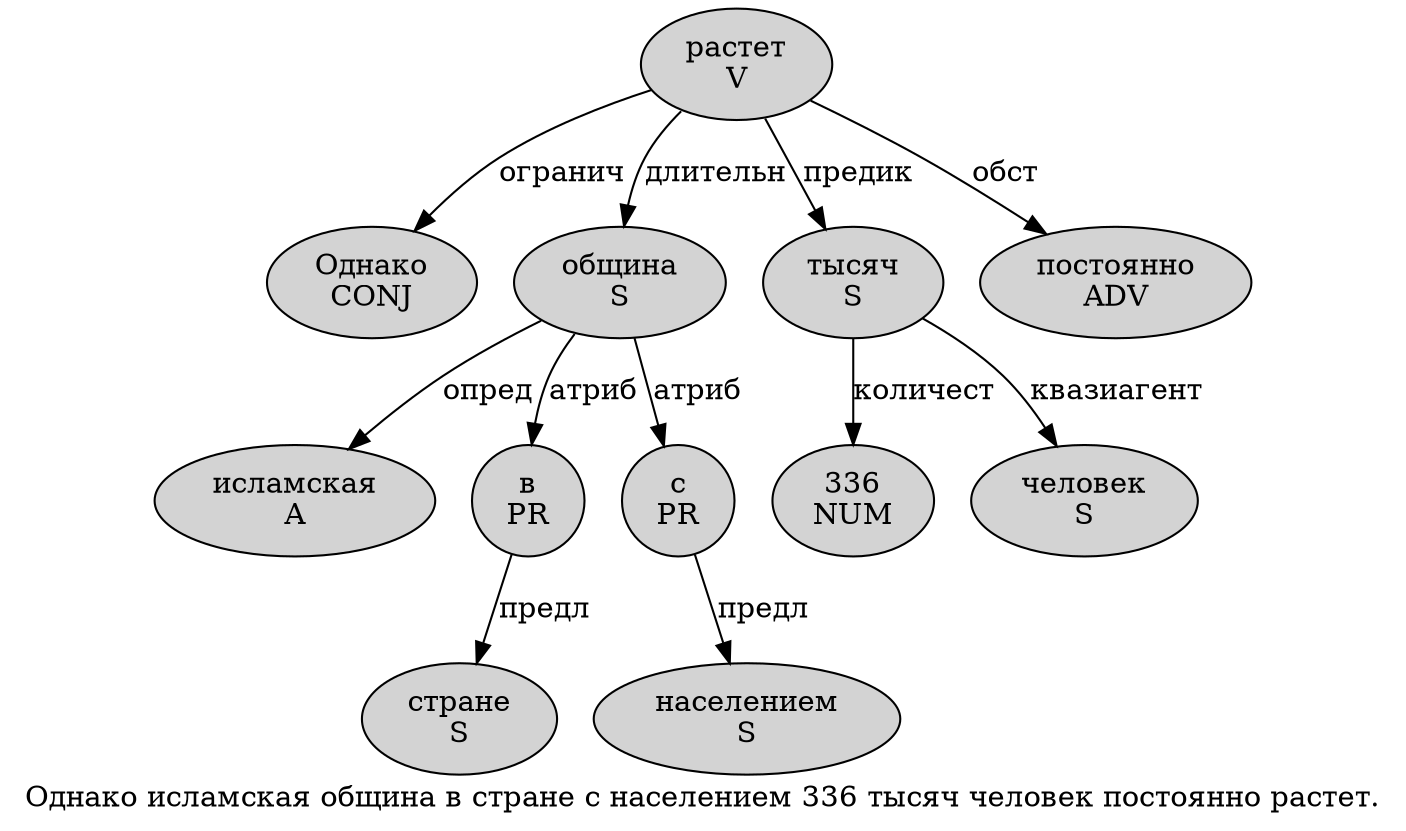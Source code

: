 digraph SENTENCE_1382 {
	graph [label="Однако исламская община в стране с населением 336 тысяч человек постоянно растет."]
	node [style=filled]
		0 [label="Однако
CONJ" color="" fillcolor=lightgray penwidth=1 shape=ellipse]
		1 [label="исламская
A" color="" fillcolor=lightgray penwidth=1 shape=ellipse]
		2 [label="община
S" color="" fillcolor=lightgray penwidth=1 shape=ellipse]
		3 [label="в
PR" color="" fillcolor=lightgray penwidth=1 shape=ellipse]
		4 [label="стране
S" color="" fillcolor=lightgray penwidth=1 shape=ellipse]
		5 [label="с
PR" color="" fillcolor=lightgray penwidth=1 shape=ellipse]
		6 [label="населением
S" color="" fillcolor=lightgray penwidth=1 shape=ellipse]
		7 [label="336
NUM" color="" fillcolor=lightgray penwidth=1 shape=ellipse]
		8 [label="тысяч
S" color="" fillcolor=lightgray penwidth=1 shape=ellipse]
		9 [label="человек
S" color="" fillcolor=lightgray penwidth=1 shape=ellipse]
		10 [label="постоянно
ADV" color="" fillcolor=lightgray penwidth=1 shape=ellipse]
		11 [label="растет
V" color="" fillcolor=lightgray penwidth=1 shape=ellipse]
			3 -> 4 [label="предл"]
			8 -> 7 [label="количест"]
			8 -> 9 [label="квазиагент"]
			5 -> 6 [label="предл"]
			11 -> 0 [label="огранич"]
			11 -> 2 [label="длительн"]
			11 -> 8 [label="предик"]
			11 -> 10 [label="обст"]
			2 -> 1 [label="опред"]
			2 -> 3 [label="атриб"]
			2 -> 5 [label="атриб"]
}